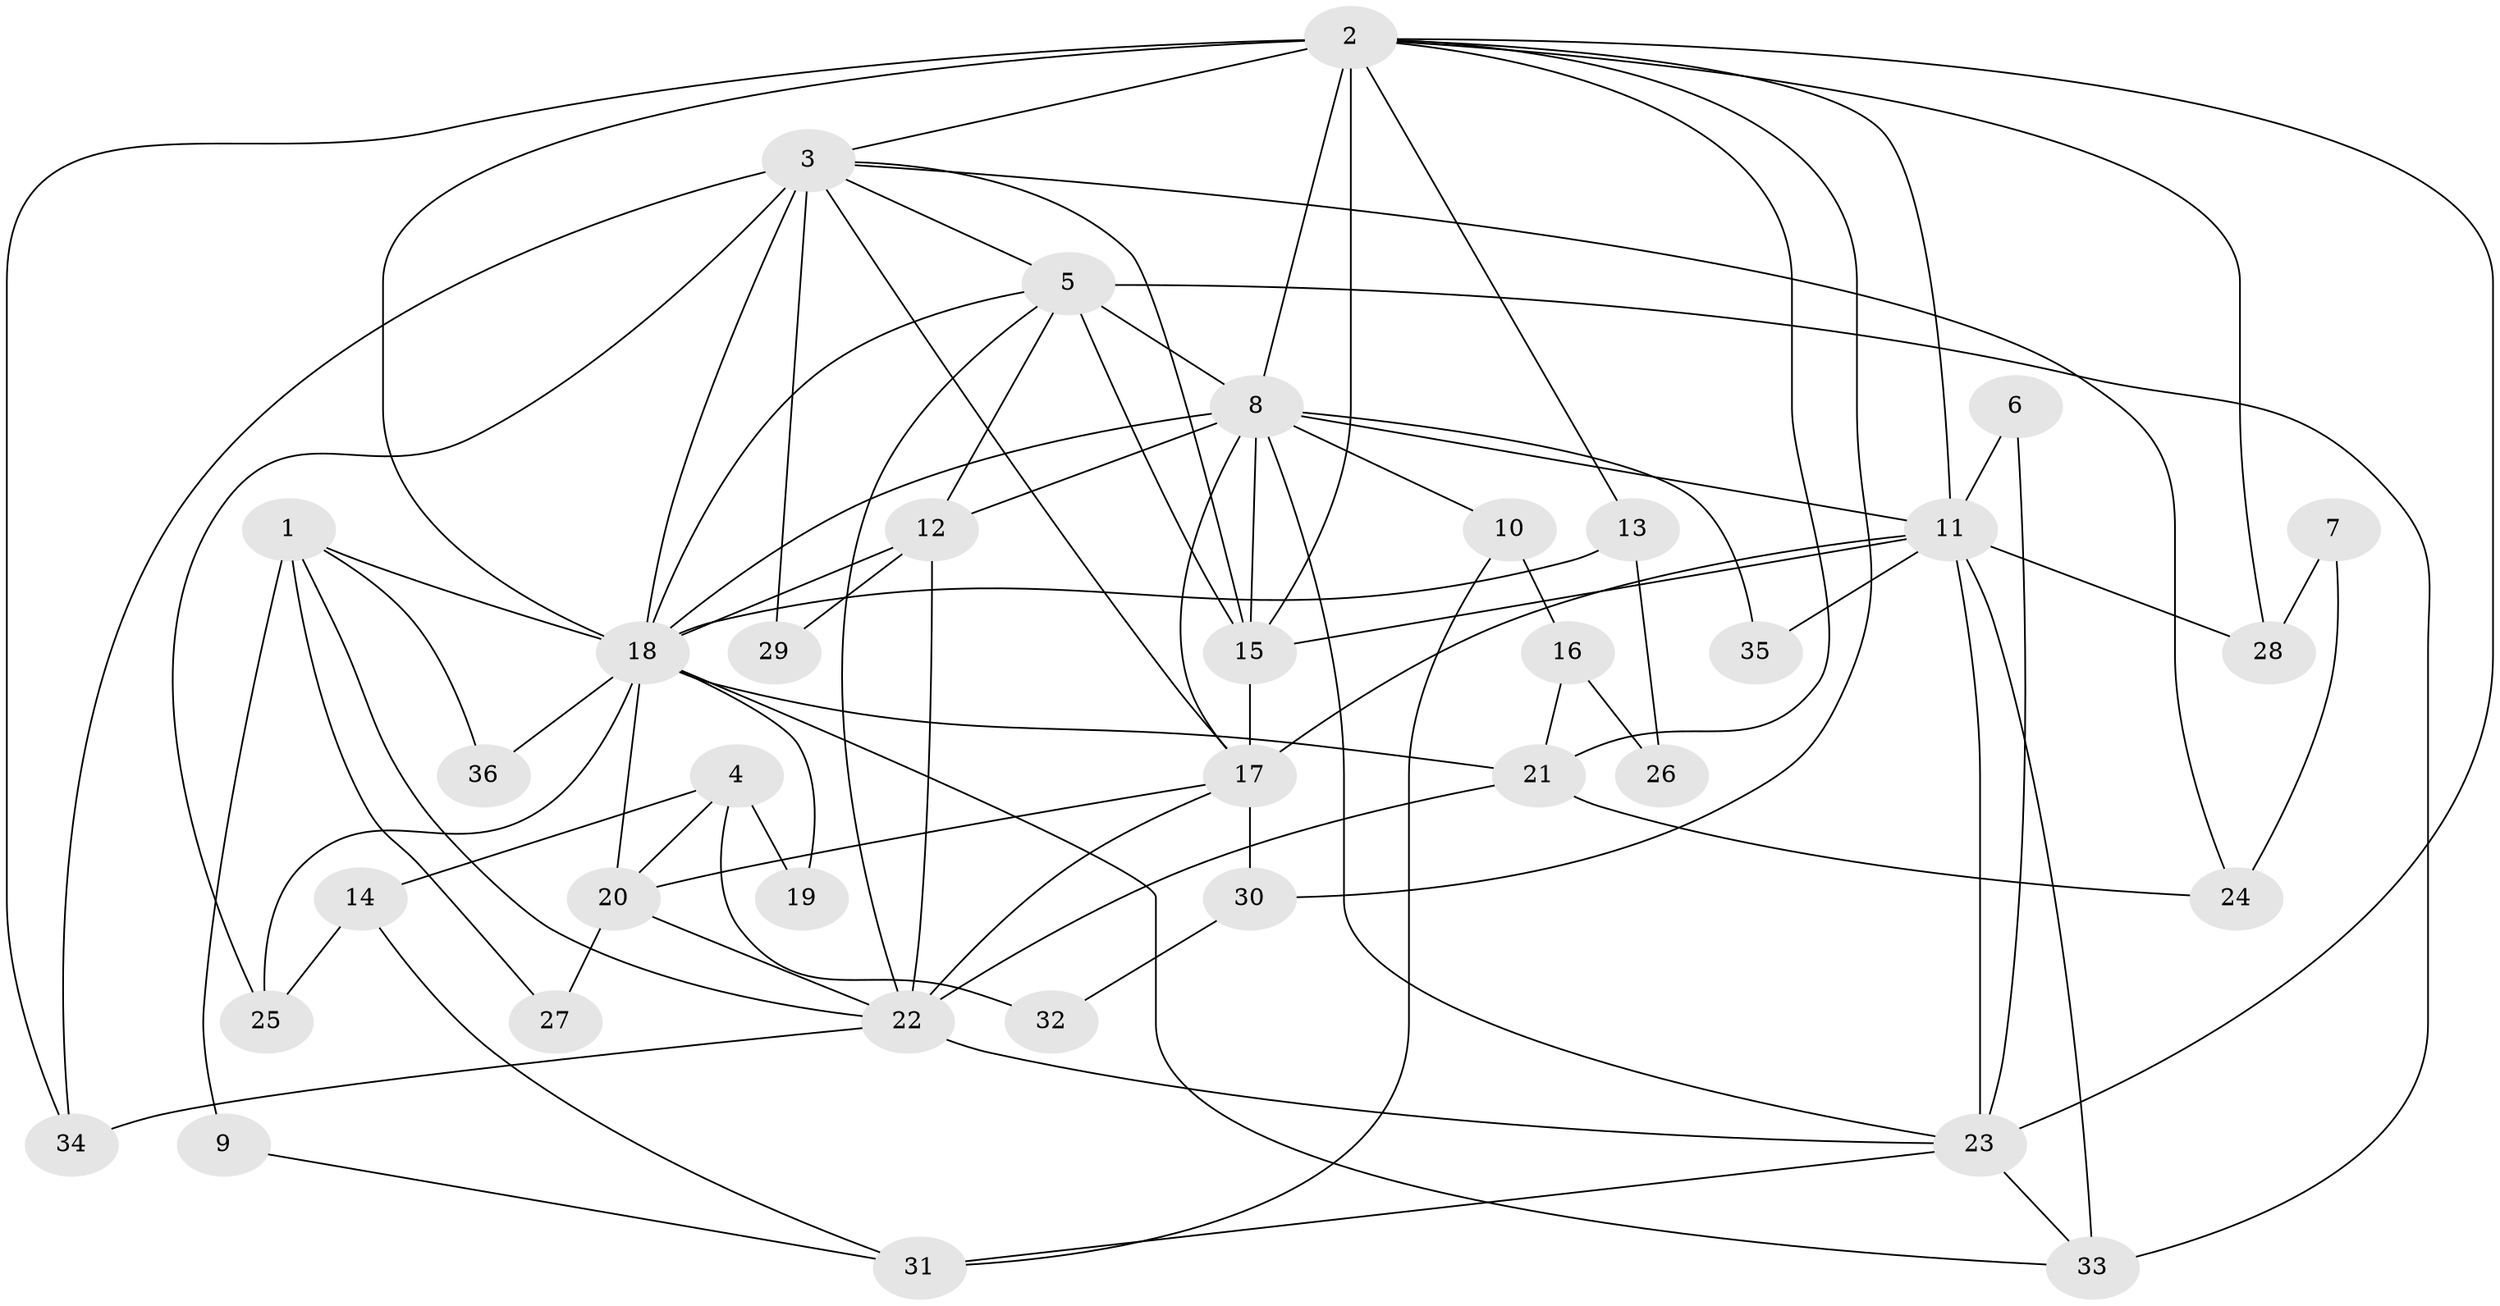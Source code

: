 // original degree distribution, {5: 0.19444444444444445, 4: 0.2638888888888889, 6: 0.08333333333333333, 2: 0.1527777777777778, 3: 0.25, 7: 0.041666666666666664, 9: 0.013888888888888888}
// Generated by graph-tools (version 1.1) at 2025/36/03/09/25 02:36:19]
// undirected, 36 vertices, 83 edges
graph export_dot {
graph [start="1"]
  node [color=gray90,style=filled];
  1;
  2;
  3;
  4;
  5;
  6;
  7;
  8;
  9;
  10;
  11;
  12;
  13;
  14;
  15;
  16;
  17;
  18;
  19;
  20;
  21;
  22;
  23;
  24;
  25;
  26;
  27;
  28;
  29;
  30;
  31;
  32;
  33;
  34;
  35;
  36;
  1 -- 9 [weight=1.0];
  1 -- 18 [weight=1.0];
  1 -- 22 [weight=1.0];
  1 -- 27 [weight=1.0];
  1 -- 36 [weight=1.0];
  2 -- 3 [weight=1.0];
  2 -- 8 [weight=1.0];
  2 -- 11 [weight=2.0];
  2 -- 13 [weight=1.0];
  2 -- 15 [weight=2.0];
  2 -- 18 [weight=4.0];
  2 -- 21 [weight=1.0];
  2 -- 23 [weight=1.0];
  2 -- 28 [weight=1.0];
  2 -- 30 [weight=1.0];
  2 -- 34 [weight=1.0];
  3 -- 5 [weight=1.0];
  3 -- 15 [weight=1.0];
  3 -- 17 [weight=1.0];
  3 -- 18 [weight=1.0];
  3 -- 24 [weight=1.0];
  3 -- 25 [weight=1.0];
  3 -- 29 [weight=1.0];
  3 -- 34 [weight=2.0];
  4 -- 14 [weight=1.0];
  4 -- 19 [weight=1.0];
  4 -- 20 [weight=2.0];
  4 -- 32 [weight=1.0];
  5 -- 8 [weight=1.0];
  5 -- 12 [weight=1.0];
  5 -- 15 [weight=1.0];
  5 -- 18 [weight=2.0];
  5 -- 22 [weight=1.0];
  5 -- 33 [weight=1.0];
  6 -- 11 [weight=1.0];
  6 -- 23 [weight=1.0];
  7 -- 24 [weight=1.0];
  7 -- 28 [weight=1.0];
  8 -- 10 [weight=1.0];
  8 -- 11 [weight=2.0];
  8 -- 12 [weight=2.0];
  8 -- 15 [weight=1.0];
  8 -- 17 [weight=2.0];
  8 -- 18 [weight=2.0];
  8 -- 23 [weight=1.0];
  8 -- 35 [weight=1.0];
  9 -- 31 [weight=1.0];
  10 -- 16 [weight=1.0];
  10 -- 31 [weight=1.0];
  11 -- 15 [weight=1.0];
  11 -- 17 [weight=2.0];
  11 -- 23 [weight=1.0];
  11 -- 28 [weight=2.0];
  11 -- 33 [weight=1.0];
  11 -- 35 [weight=1.0];
  12 -- 18 [weight=1.0];
  12 -- 22 [weight=1.0];
  12 -- 29 [weight=1.0];
  13 -- 18 [weight=2.0];
  13 -- 26 [weight=1.0];
  14 -- 25 [weight=1.0];
  14 -- 31 [weight=1.0];
  15 -- 17 [weight=1.0];
  16 -- 21 [weight=1.0];
  16 -- 26 [weight=1.0];
  17 -- 20 [weight=1.0];
  17 -- 22 [weight=1.0];
  17 -- 30 [weight=1.0];
  18 -- 19 [weight=1.0];
  18 -- 20 [weight=1.0];
  18 -- 21 [weight=1.0];
  18 -- 25 [weight=1.0];
  18 -- 33 [weight=1.0];
  18 -- 36 [weight=1.0];
  20 -- 22 [weight=1.0];
  20 -- 27 [weight=1.0];
  21 -- 22 [weight=1.0];
  21 -- 24 [weight=1.0];
  22 -- 23 [weight=1.0];
  22 -- 34 [weight=1.0];
  23 -- 31 [weight=1.0];
  23 -- 33 [weight=1.0];
  30 -- 32 [weight=1.0];
}
